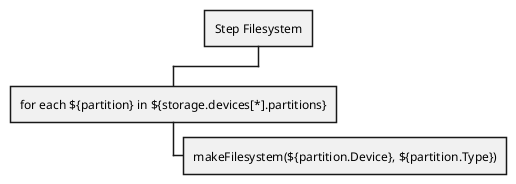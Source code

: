 @startwbs
* Step Filesystem
** for each ${partition} in ${storage.devices[*].partitions}
*** makeFilesystem(${partition.Device}, ${partition.Type})
@endwbs